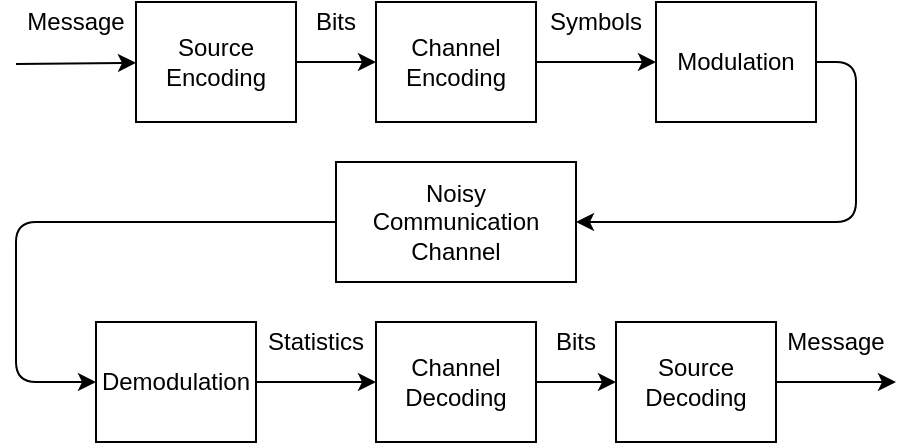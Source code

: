 <mxGraphModel dx="531" dy="872" grid="1" gridSize="10" guides="1" tooltips="1" connect="1" arrows="1" fold="1" page="1" pageScale="1" pageWidth="827" pageHeight="1169" background="#ffffff"><root><mxCell id="0"/><mxCell id="1" parent="0"/><mxCell id="2" value="Source&lt;div&gt;Encoding&lt;/div&gt;" style="rounded=0;whiteSpace=wrap;html=1;" parent="1" vertex="1"><mxGeometry x="80" y="200" width="80" height="60" as="geometry"/></mxCell><mxCell id="3" value="Channel&lt;div&gt;Encoding&lt;/div&gt;" style="rounded=0;whiteSpace=wrap;html=1;" parent="1" vertex="1"><mxGeometry x="200" y="200" width="80" height="60" as="geometry"/></mxCell><mxCell id="4" value="Modulation" style="rounded=0;whiteSpace=wrap;html=1;" parent="1" vertex="1"><mxGeometry x="340" y="200" width="80" height="60" as="geometry"/></mxCell><mxCell id="5" value="Demodulation" style="rounded=0;whiteSpace=wrap;html=1;" parent="1" vertex="1"><mxGeometry x="60" y="360" width="80" height="60" as="geometry"/></mxCell><mxCell id="6" value="Channel&lt;div&gt;Decoding&lt;/div&gt;" style="rounded=0;whiteSpace=wrap;html=1;" parent="1" vertex="1"><mxGeometry x="200" y="360" width="80" height="60" as="geometry"/></mxCell><mxCell id="7" value="Source&lt;div&gt;Decoding&lt;/div&gt;" style="rounded=0;whiteSpace=wrap;html=1;" parent="1" vertex="1"><mxGeometry x="320" y="360" width="80" height="60" as="geometry"/></mxCell><mxCell id="8" value="Noisy&lt;div&gt;Communication&lt;/div&gt;&lt;div&gt;Channel&lt;/div&gt;" style="rounded=0;whiteSpace=wrap;html=1;" parent="1" vertex="1"><mxGeometry x="180" y="280" width="120" height="60" as="geometry"/></mxCell><mxCell id="9" value="" style="endArrow=classic;html=1;exitX=1;exitY=0.5;entryX=0;entryY=0.5;" parent="1" source="2" target="3" edge="1"><mxGeometry width="50" height="50" relative="1" as="geometry"><mxPoint x="80" y="490" as="sourcePoint"/><mxPoint x="130" y="440" as="targetPoint"/></mxGeometry></mxCell><mxCell id="10" value="" style="endArrow=classic;html=1;exitX=1;exitY=0.5;" parent="1" source="3" target="4" edge="1"><mxGeometry width="50" height="50" relative="1" as="geometry"><mxPoint x="80" y="490" as="sourcePoint"/><mxPoint x="130" y="440" as="targetPoint"/></mxGeometry></mxCell><mxCell id="11" value="" style="endArrow=classic;html=1;exitX=1;exitY=0.5;entryX=1;entryY=0.5;" parent="1" source="4" target="8" edge="1"><mxGeometry width="50" height="50" relative="1" as="geometry"><mxPoint x="80" y="490" as="sourcePoint"/><mxPoint x="130" y="440" as="targetPoint"/><Array as="points"><mxPoint x="440" y="230"/><mxPoint x="440" y="310"/></Array></mxGeometry></mxCell><mxCell id="12" value="" style="endArrow=classic;html=1;exitX=0;exitY=0.5;entryX=0;entryY=0.5;" parent="1" source="8" target="5" edge="1"><mxGeometry width="50" height="50" relative="1" as="geometry"><mxPoint x="80" y="490" as="sourcePoint"/><mxPoint x="40" y="310" as="targetPoint"/><Array as="points"><mxPoint x="20" y="310"/><mxPoint x="20" y="390"/></Array></mxGeometry></mxCell><mxCell id="13" value="" style="endArrow=classic;html=1;exitX=1;exitY=0.5;entryX=0;entryY=0.5;" parent="1" source="5" target="6" edge="1"><mxGeometry width="50" height="50" relative="1" as="geometry"><mxPoint x="30" y="490" as="sourcePoint"/><mxPoint x="80" y="440" as="targetPoint"/></mxGeometry></mxCell><mxCell id="14" value="" style="endArrow=classic;html=1;exitX=1;exitY=0.5;entryX=0;entryY=0.5;" parent="1" source="6" target="7" edge="1"><mxGeometry width="50" height="50" relative="1" as="geometry"><mxPoint x="30" y="490" as="sourcePoint"/><mxPoint x="80" y="440" as="targetPoint"/></mxGeometry></mxCell><mxCell id="15" value="" style="endArrow=classic;html=1;" parent="1" target="2" edge="1"><mxGeometry width="50" height="50" relative="1" as="geometry"><mxPoint x="20" y="231" as="sourcePoint"/><mxPoint x="80" y="440" as="targetPoint"/></mxGeometry></mxCell><mxCell id="16" value="" style="endArrow=classic;html=1;exitX=1;exitY=0.5;" parent="1" source="7" edge="1"><mxGeometry width="50" height="50" relative="1" as="geometry"><mxPoint x="10" y="490" as="sourcePoint"/><mxPoint x="460" y="390" as="targetPoint"/></mxGeometry></mxCell><mxCell id="17" value="Bits" style="text;html=1;strokeColor=none;fillColor=none;align=center;verticalAlign=middle;whiteSpace=wrap;rounded=0;" parent="1" vertex="1"><mxGeometry x="160" y="200" width="40" height="20" as="geometry"/></mxCell><mxCell id="18" value="Bits" style="text;html=1;strokeColor=none;fillColor=none;align=center;verticalAlign=middle;whiteSpace=wrap;rounded=0;" parent="1" vertex="1"><mxGeometry x="280" y="360" width="40" height="20" as="geometry"/></mxCell><mxCell id="19" value="Symbols" style="text;html=1;strokeColor=none;fillColor=none;align=center;verticalAlign=middle;whiteSpace=wrap;rounded=0;" parent="1" vertex="1"><mxGeometry x="290" y="200" width="40" height="20" as="geometry"/></mxCell><mxCell id="21" value="Message" style="text;html=1;strokeColor=none;fillColor=none;align=center;verticalAlign=middle;whiteSpace=wrap;rounded=0;" parent="1" vertex="1"><mxGeometry x="30" y="200" width="40" height="20" as="geometry"/></mxCell><mxCell id="22" value="Message" style="text;html=1;strokeColor=none;fillColor=none;align=center;verticalAlign=middle;whiteSpace=wrap;rounded=0;" parent="1" vertex="1"><mxGeometry x="410" y="360" width="40" height="20" as="geometry"/></mxCell><mxCell id="23" value="Statistics" style="text;html=1;strokeColor=none;fillColor=none;align=center;verticalAlign=middle;whiteSpace=wrap;rounded=0;" parent="1" vertex="1"><mxGeometry x="150" y="360" width="40" height="20" as="geometry"/></mxCell></root></mxGraphModel>